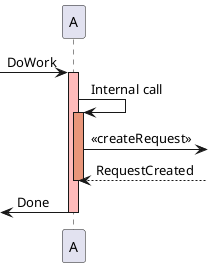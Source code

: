 @startuml
[-> A : DoWork
activate A #FFBBBB

A -> A : Internal call
activate A #DarkSalmon

A ->] : <<createRequest>>

A <--] : RequestCreated
deactivate A

[<- A : Done
deactivate A

@enduml
